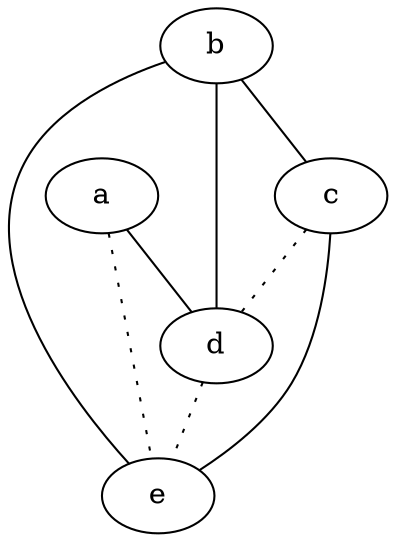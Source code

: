 graph {
a -- d;
a -- e [style=dotted];
b -- c;
b -- d;
b -- e;
c -- d [style=dotted];
c -- e;
d -- e [style=dotted];
}
